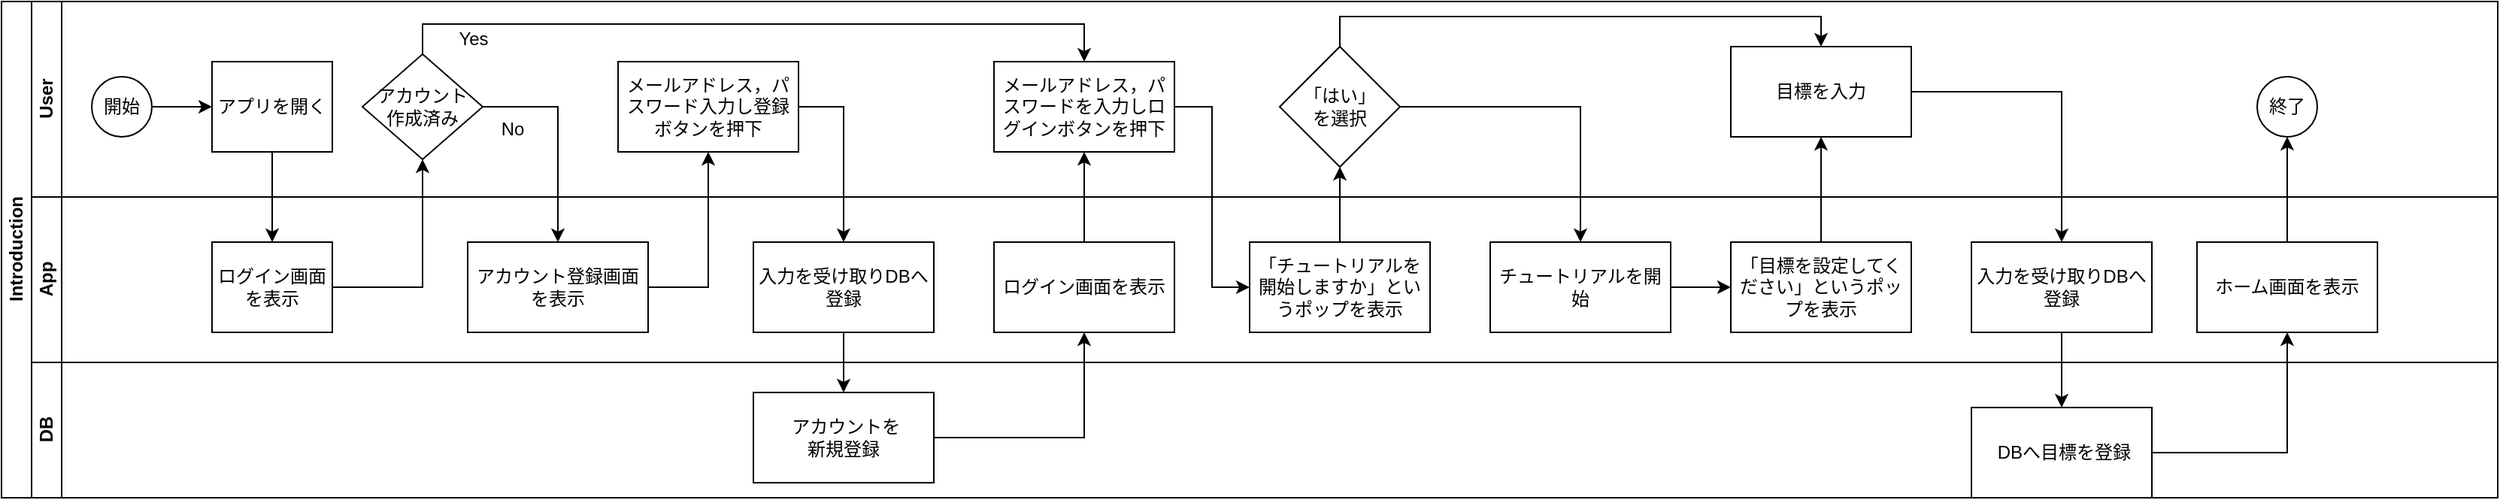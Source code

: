 <mxfile version="28.0.6">
  <diagram id="prtHgNgQTEPvFCAcTncT" name="Page-1">
    <mxGraphModel dx="946" dy="610" grid="1" gridSize="10" guides="1" tooltips="1" connect="1" arrows="1" fold="1" page="1" pageScale="1" pageWidth="827" pageHeight="1169" math="0" shadow="0" adaptiveColors="auto">
      <root>
        <mxCell id="0" />
        <mxCell id="1" parent="0" />
        <mxCell id="dNxyNK7c78bLwvsdeMH5-19" value="Introduction" style="swimlane;html=1;childLayout=stackLayout;resizeParent=1;resizeParentMax=0;horizontal=0;startSize=20;horizontalStack=0;" parent="1" vertex="1">
          <mxGeometry x="120" y="120" width="1660" height="330" as="geometry">
            <mxRectangle x="120" y="120" width="40" height="90" as="alternateBounds" />
          </mxGeometry>
        </mxCell>
        <mxCell id="dNxyNK7c78bLwvsdeMH5-27" value="" style="edgeStyle=orthogonalEdgeStyle;rounded=0;orthogonalLoop=1;jettySize=auto;html=1;endArrow=classic;endFill=1;" parent="dNxyNK7c78bLwvsdeMH5-19" source="dNxyNK7c78bLwvsdeMH5-24" target="dNxyNK7c78bLwvsdeMH5-26" edge="1">
          <mxGeometry relative="1" as="geometry" />
        </mxCell>
        <mxCell id="dNxyNK7c78bLwvsdeMH5-20" value="User" style="swimlane;html=1;startSize=20;horizontal=0;" parent="dNxyNK7c78bLwvsdeMH5-19" vertex="1">
          <mxGeometry x="20" width="1640" height="130" as="geometry" />
        </mxCell>
        <mxCell id="dNxyNK7c78bLwvsdeMH5-25" value="" style="edgeStyle=orthogonalEdgeStyle;rounded=0;orthogonalLoop=1;jettySize=auto;html=1;" parent="dNxyNK7c78bLwvsdeMH5-20" source="dNxyNK7c78bLwvsdeMH5-23" target="dNxyNK7c78bLwvsdeMH5-24" edge="1">
          <mxGeometry relative="1" as="geometry" />
        </mxCell>
        <mxCell id="dNxyNK7c78bLwvsdeMH5-23" value="開始" style="ellipse;whiteSpace=wrap;html=1;" parent="dNxyNK7c78bLwvsdeMH5-20" vertex="1">
          <mxGeometry x="40" y="50" width="40" height="40" as="geometry" />
        </mxCell>
        <mxCell id="dNxyNK7c78bLwvsdeMH5-24" value="アプリを開く" style="rounded=0;whiteSpace=wrap;html=1;fontFamily=Helvetica;fontSize=12;fontColor=#000000;align=center;" parent="dNxyNK7c78bLwvsdeMH5-20" vertex="1">
          <mxGeometry x="120" y="40" width="80" height="60" as="geometry" />
        </mxCell>
        <mxCell id="biMVT6F2zO9Z8U_iaa_f-39" style="edgeStyle=orthogonalEdgeStyle;rounded=0;orthogonalLoop=1;jettySize=auto;html=1;exitX=0.5;exitY=0;exitDx=0;exitDy=0;entryX=0.5;entryY=0;entryDx=0;entryDy=0;" edge="1" parent="dNxyNK7c78bLwvsdeMH5-20" source="biMVT6F2zO9Z8U_iaa_f-8" target="biMVT6F2zO9Z8U_iaa_f-37">
          <mxGeometry relative="1" as="geometry" />
        </mxCell>
        <mxCell id="biMVT6F2zO9Z8U_iaa_f-8" value="アカウント&lt;div&gt;作成済み&lt;/div&gt;" style="rhombus;whiteSpace=wrap;html=1;" vertex="1" parent="dNxyNK7c78bLwvsdeMH5-20">
          <mxGeometry x="220" y="35" width="80" height="70" as="geometry" />
        </mxCell>
        <mxCell id="biMVT6F2zO9Z8U_iaa_f-28" value="No" style="text;strokeColor=none;align=center;fillColor=none;html=1;verticalAlign=middle;whiteSpace=wrap;rounded=0;" vertex="1" parent="dNxyNK7c78bLwvsdeMH5-20">
          <mxGeometry x="300" y="70" width="40" height="30" as="geometry" />
        </mxCell>
        <mxCell id="biMVT6F2zO9Z8U_iaa_f-29" value="メールアドレス，パスワード入力し登録ボタンを押下" style="rounded=0;whiteSpace=wrap;html=1;" vertex="1" parent="dNxyNK7c78bLwvsdeMH5-20">
          <mxGeometry x="390" y="40" width="120" height="60" as="geometry" />
        </mxCell>
        <mxCell id="biMVT6F2zO9Z8U_iaa_f-37" value="メールアドレス，パスワードを入力しログインボタンを押下" style="whiteSpace=wrap;html=1;" vertex="1" parent="dNxyNK7c78bLwvsdeMH5-20">
          <mxGeometry x="640" y="40" width="120" height="60" as="geometry" />
        </mxCell>
        <mxCell id="biMVT6F2zO9Z8U_iaa_f-42" value="Yes" style="text;strokeColor=none;align=center;fillColor=none;html=1;verticalAlign=middle;whiteSpace=wrap;rounded=0;" vertex="1" parent="dNxyNK7c78bLwvsdeMH5-20">
          <mxGeometry x="273.5" y="10" width="40" height="30" as="geometry" />
        </mxCell>
        <mxCell id="biMVT6F2zO9Z8U_iaa_f-64" value="終了" style="ellipse;whiteSpace=wrap;html=1;" vertex="1" parent="dNxyNK7c78bLwvsdeMH5-20">
          <mxGeometry x="1480" y="50" width="40" height="40" as="geometry" />
        </mxCell>
        <mxCell id="biMVT6F2zO9Z8U_iaa_f-48" value="「はい」&lt;br&gt;を選択" style="rhombus;whiteSpace=wrap;html=1;" vertex="1" parent="dNxyNK7c78bLwvsdeMH5-20">
          <mxGeometry x="830" y="30" width="80" height="80" as="geometry" />
        </mxCell>
        <mxCell id="dNxyNK7c78bLwvsdeMH5-21" value="App" style="swimlane;html=1;startSize=20;horizontal=0;" parent="dNxyNK7c78bLwvsdeMH5-19" vertex="1">
          <mxGeometry x="20" y="130" width="1640" height="110" as="geometry" />
        </mxCell>
        <mxCell id="dNxyNK7c78bLwvsdeMH5-26" value="ログイン画面を表示" style="rounded=0;whiteSpace=wrap;html=1;fontFamily=Helvetica;fontSize=12;fontColor=#000000;align=center;" parent="dNxyNK7c78bLwvsdeMH5-21" vertex="1">
          <mxGeometry x="120" y="30" width="80" height="60" as="geometry" />
        </mxCell>
        <mxCell id="biMVT6F2zO9Z8U_iaa_f-18" value="アカウント登録画面を表示" style="whiteSpace=wrap;html=1;" vertex="1" parent="dNxyNK7c78bLwvsdeMH5-21">
          <mxGeometry x="290" y="30" width="120" height="60" as="geometry" />
        </mxCell>
        <mxCell id="biMVT6F2zO9Z8U_iaa_f-22" value="入力を受け取りDBへ登録" style="whiteSpace=wrap;html=1;" vertex="1" parent="dNxyNK7c78bLwvsdeMH5-21">
          <mxGeometry x="480" y="30" width="120" height="60" as="geometry" />
        </mxCell>
        <mxCell id="biMVT6F2zO9Z8U_iaa_f-35" value="ログイン画面を表示" style="whiteSpace=wrap;html=1;" vertex="1" parent="dNxyNK7c78bLwvsdeMH5-21">
          <mxGeometry x="640" y="30" width="120" height="60" as="geometry" />
        </mxCell>
        <mxCell id="biMVT6F2zO9Z8U_iaa_f-53" style="edgeStyle=orthogonalEdgeStyle;rounded=0;orthogonalLoop=1;jettySize=auto;html=1;exitX=1;exitY=0.5;exitDx=0;exitDy=0;" edge="1" parent="dNxyNK7c78bLwvsdeMH5-21" source="biMVT6F2zO9Z8U_iaa_f-50" target="biMVT6F2zO9Z8U_iaa_f-52">
          <mxGeometry relative="1" as="geometry" />
        </mxCell>
        <mxCell id="biMVT6F2zO9Z8U_iaa_f-57" value="入力を受け取りDBへ登録" style="whiteSpace=wrap;html=1;" vertex="1" parent="dNxyNK7c78bLwvsdeMH5-21">
          <mxGeometry x="1290" y="30" width="120" height="60" as="geometry" />
        </mxCell>
        <mxCell id="biMVT6F2zO9Z8U_iaa_f-52" value="「目標を設定してください」というポップを表示" style="whiteSpace=wrap;html=1;" vertex="1" parent="dNxyNK7c78bLwvsdeMH5-21">
          <mxGeometry x="1130" y="30" width="120" height="60" as="geometry" />
        </mxCell>
        <mxCell id="biMVT6F2zO9Z8U_iaa_f-55" value="目標を入力" style="whiteSpace=wrap;html=1;" vertex="1" parent="dNxyNK7c78bLwvsdeMH5-21">
          <mxGeometry x="1130" y="-100" width="120" height="60" as="geometry" />
        </mxCell>
        <mxCell id="biMVT6F2zO9Z8U_iaa_f-56" style="edgeStyle=orthogonalEdgeStyle;rounded=0;orthogonalLoop=1;jettySize=auto;html=1;exitX=0.5;exitY=0;exitDx=0;exitDy=0;entryX=0.5;entryY=1;entryDx=0;entryDy=0;" edge="1" parent="dNxyNK7c78bLwvsdeMH5-21" source="biMVT6F2zO9Z8U_iaa_f-52" target="biMVT6F2zO9Z8U_iaa_f-55">
          <mxGeometry relative="1" as="geometry" />
        </mxCell>
        <mxCell id="biMVT6F2zO9Z8U_iaa_f-58" style="edgeStyle=orthogonalEdgeStyle;rounded=0;orthogonalLoop=1;jettySize=auto;html=1;exitX=1;exitY=0.5;exitDx=0;exitDy=0;" edge="1" parent="dNxyNK7c78bLwvsdeMH5-21" source="biMVT6F2zO9Z8U_iaa_f-55" target="biMVT6F2zO9Z8U_iaa_f-57">
          <mxGeometry relative="1" as="geometry" />
        </mxCell>
        <mxCell id="biMVT6F2zO9Z8U_iaa_f-50" value="チュートリアルを開始" style="whiteSpace=wrap;html=1;" vertex="1" parent="dNxyNK7c78bLwvsdeMH5-21">
          <mxGeometry x="970" y="30" width="120" height="60" as="geometry" />
        </mxCell>
        <mxCell id="biMVT6F2zO9Z8U_iaa_f-45" value="「チュートリアルを開始しますか」というポップを表示" style="whiteSpace=wrap;html=1;" vertex="1" parent="dNxyNK7c78bLwvsdeMH5-21">
          <mxGeometry x="810" y="30" width="120" height="60" as="geometry" />
        </mxCell>
        <mxCell id="biMVT6F2zO9Z8U_iaa_f-62" value="ホーム画面を表示" style="whiteSpace=wrap;html=1;" vertex="1" parent="dNxyNK7c78bLwvsdeMH5-21">
          <mxGeometry x="1440" y="30" width="120" height="60" as="geometry" />
        </mxCell>
        <mxCell id="dNxyNK7c78bLwvsdeMH5-22" value="DB" style="swimlane;html=1;startSize=20;horizontal=0;" parent="dNxyNK7c78bLwvsdeMH5-19" vertex="1">
          <mxGeometry x="20" y="240" width="1640" height="90" as="geometry" />
        </mxCell>
        <mxCell id="biMVT6F2zO9Z8U_iaa_f-33" value="&amp;nbsp;アカウントを&lt;br&gt;新規登録" style="whiteSpace=wrap;html=1;" vertex="1" parent="dNxyNK7c78bLwvsdeMH5-22">
          <mxGeometry x="480" y="20" width="120" height="60" as="geometry" />
        </mxCell>
        <mxCell id="biMVT6F2zO9Z8U_iaa_f-59" value="&amp;nbsp;DBへ目標を登録" style="whiteSpace=wrap;html=1;" vertex="1" parent="dNxyNK7c78bLwvsdeMH5-22">
          <mxGeometry x="1290" y="30" width="120" height="60" as="geometry" />
        </mxCell>
        <mxCell id="dNxyNK7c78bLwvsdeMH5-29" value="" style="edgeStyle=orthogonalEdgeStyle;rounded=0;orthogonalLoop=1;jettySize=auto;html=1;endArrow=classic;endFill=1;entryX=0.5;entryY=1;entryDx=0;entryDy=0;" parent="dNxyNK7c78bLwvsdeMH5-19" source="dNxyNK7c78bLwvsdeMH5-26" target="biMVT6F2zO9Z8U_iaa_f-8" edge="1">
          <mxGeometry relative="1" as="geometry">
            <mxPoint x="300" y="110" as="targetPoint" />
          </mxGeometry>
        </mxCell>
        <mxCell id="biMVT6F2zO9Z8U_iaa_f-12" style="edgeStyle=orthogonalEdgeStyle;rounded=0;orthogonalLoop=1;jettySize=auto;html=1;exitX=1;exitY=0.5;exitDx=0;exitDy=0;entryX=0.5;entryY=0;entryDx=0;entryDy=0;" edge="1" parent="dNxyNK7c78bLwvsdeMH5-19" source="biMVT6F2zO9Z8U_iaa_f-8" target="biMVT6F2zO9Z8U_iaa_f-18">
          <mxGeometry relative="1" as="geometry">
            <mxPoint x="390" y="60" as="targetPoint" />
          </mxGeometry>
        </mxCell>
        <mxCell id="biMVT6F2zO9Z8U_iaa_f-31" style="edgeStyle=orthogonalEdgeStyle;rounded=0;orthogonalLoop=1;jettySize=auto;html=1;exitX=1;exitY=0.5;exitDx=0;exitDy=0;entryX=0.5;entryY=1;entryDx=0;entryDy=0;" edge="1" parent="dNxyNK7c78bLwvsdeMH5-19" source="biMVT6F2zO9Z8U_iaa_f-18" target="biMVT6F2zO9Z8U_iaa_f-29">
          <mxGeometry relative="1" as="geometry" />
        </mxCell>
        <mxCell id="biMVT6F2zO9Z8U_iaa_f-32" style="edgeStyle=orthogonalEdgeStyle;rounded=0;orthogonalLoop=1;jettySize=auto;html=1;exitX=1;exitY=0.5;exitDx=0;exitDy=0;entryX=0.5;entryY=0;entryDx=0;entryDy=0;" edge="1" parent="dNxyNK7c78bLwvsdeMH5-19" source="biMVT6F2zO9Z8U_iaa_f-29" target="biMVT6F2zO9Z8U_iaa_f-22">
          <mxGeometry relative="1" as="geometry" />
        </mxCell>
        <mxCell id="biMVT6F2zO9Z8U_iaa_f-34" style="edgeStyle=orthogonalEdgeStyle;rounded=0;orthogonalLoop=1;jettySize=auto;html=1;exitX=0.5;exitY=1;exitDx=0;exitDy=0;entryX=0.5;entryY=0;entryDx=0;entryDy=0;" edge="1" parent="dNxyNK7c78bLwvsdeMH5-19" source="biMVT6F2zO9Z8U_iaa_f-22" target="biMVT6F2zO9Z8U_iaa_f-33">
          <mxGeometry relative="1" as="geometry" />
        </mxCell>
        <mxCell id="biMVT6F2zO9Z8U_iaa_f-36" style="edgeStyle=orthogonalEdgeStyle;rounded=0;orthogonalLoop=1;jettySize=auto;html=1;exitX=1;exitY=0.5;exitDx=0;exitDy=0;" edge="1" parent="dNxyNK7c78bLwvsdeMH5-19" source="biMVT6F2zO9Z8U_iaa_f-33" target="biMVT6F2zO9Z8U_iaa_f-35">
          <mxGeometry relative="1" as="geometry" />
        </mxCell>
        <mxCell id="biMVT6F2zO9Z8U_iaa_f-38" style="edgeStyle=orthogonalEdgeStyle;rounded=0;orthogonalLoop=1;jettySize=auto;html=1;exitX=0.5;exitY=0;exitDx=0;exitDy=0;entryX=0.5;entryY=1;entryDx=0;entryDy=0;" edge="1" parent="dNxyNK7c78bLwvsdeMH5-19" source="biMVT6F2zO9Z8U_iaa_f-35" target="biMVT6F2zO9Z8U_iaa_f-37">
          <mxGeometry relative="1" as="geometry" />
        </mxCell>
        <mxCell id="biMVT6F2zO9Z8U_iaa_f-61" style="edgeStyle=orthogonalEdgeStyle;rounded=0;orthogonalLoop=1;jettySize=auto;html=1;exitX=1;exitY=0.5;exitDx=0;exitDy=0;entryX=0;entryY=0.5;entryDx=0;entryDy=0;" edge="1" parent="dNxyNK7c78bLwvsdeMH5-19" source="biMVT6F2zO9Z8U_iaa_f-37" target="biMVT6F2zO9Z8U_iaa_f-45">
          <mxGeometry relative="1" as="geometry" />
        </mxCell>
        <mxCell id="biMVT6F2zO9Z8U_iaa_f-60" value="" style="edgeStyle=orthogonalEdgeStyle;rounded=0;orthogonalLoop=1;jettySize=auto;html=1;" edge="1" parent="dNxyNK7c78bLwvsdeMH5-19" source="biMVT6F2zO9Z8U_iaa_f-57" target="biMVT6F2zO9Z8U_iaa_f-59">
          <mxGeometry relative="1" as="geometry" />
        </mxCell>
        <mxCell id="biMVT6F2zO9Z8U_iaa_f-63" style="edgeStyle=orthogonalEdgeStyle;rounded=0;orthogonalLoop=1;jettySize=auto;html=1;exitX=1;exitY=0.5;exitDx=0;exitDy=0;entryX=0.5;entryY=1;entryDx=0;entryDy=0;" edge="1" parent="dNxyNK7c78bLwvsdeMH5-19" source="biMVT6F2zO9Z8U_iaa_f-59" target="biMVT6F2zO9Z8U_iaa_f-62">
          <mxGeometry relative="1" as="geometry" />
        </mxCell>
        <mxCell id="biMVT6F2zO9Z8U_iaa_f-65" style="edgeStyle=orthogonalEdgeStyle;rounded=0;orthogonalLoop=1;jettySize=auto;html=1;exitX=0.5;exitY=0;exitDx=0;exitDy=0;entryX=0.5;entryY=1;entryDx=0;entryDy=0;" edge="1" parent="dNxyNK7c78bLwvsdeMH5-19" source="biMVT6F2zO9Z8U_iaa_f-62" target="biMVT6F2zO9Z8U_iaa_f-64">
          <mxGeometry relative="1" as="geometry" />
        </mxCell>
        <mxCell id="biMVT6F2zO9Z8U_iaa_f-49" style="edgeStyle=orthogonalEdgeStyle;rounded=0;orthogonalLoop=1;jettySize=auto;html=1;entryX=0.5;entryY=1;entryDx=0;entryDy=0;" edge="1" parent="dNxyNK7c78bLwvsdeMH5-19" source="biMVT6F2zO9Z8U_iaa_f-45" target="biMVT6F2zO9Z8U_iaa_f-48">
          <mxGeometry relative="1" as="geometry" />
        </mxCell>
        <mxCell id="biMVT6F2zO9Z8U_iaa_f-51" style="edgeStyle=orthogonalEdgeStyle;rounded=0;orthogonalLoop=1;jettySize=auto;html=1;exitX=1;exitY=0.5;exitDx=0;exitDy=0;" edge="1" parent="dNxyNK7c78bLwvsdeMH5-19" source="biMVT6F2zO9Z8U_iaa_f-48" target="biMVT6F2zO9Z8U_iaa_f-50">
          <mxGeometry relative="1" as="geometry" />
        </mxCell>
        <mxCell id="biMVT6F2zO9Z8U_iaa_f-66" style="edgeStyle=orthogonalEdgeStyle;rounded=0;orthogonalLoop=1;jettySize=auto;html=1;exitX=0.5;exitY=0;exitDx=0;exitDy=0;entryX=0.5;entryY=0;entryDx=0;entryDy=0;" edge="1" parent="dNxyNK7c78bLwvsdeMH5-19" source="biMVT6F2zO9Z8U_iaa_f-48" target="biMVT6F2zO9Z8U_iaa_f-55">
          <mxGeometry relative="1" as="geometry" />
        </mxCell>
      </root>
    </mxGraphModel>
  </diagram>
</mxfile>
